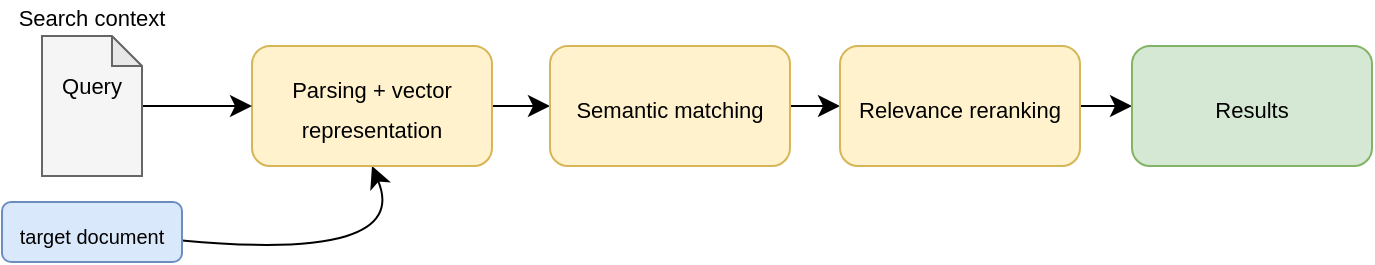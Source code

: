 <mxfile version="22.1.18" type="github">
  <diagram name="Page-1" id="WoFdZB5YE0Y4mFk0dADl">
    <mxGraphModel dx="1354" dy="668" grid="1" gridSize="10" guides="1" tooltips="1" connect="1" arrows="1" fold="1" page="0" pageScale="1" pageWidth="850" pageHeight="1100" math="0" shadow="0">
      <root>
        <mxCell id="0" />
        <mxCell id="1" parent="0" />
        <mxCell id="6i_sGHyIbV8gnbMxRWJd-10" style="edgeStyle=none;curved=1;rounded=0;orthogonalLoop=1;jettySize=auto;html=1;fontSize=12;startSize=8;endSize=8;entryX=0.5;entryY=1;entryDx=0;entryDy=0;" edge="1" parent="1" source="6i_sGHyIbV8gnbMxRWJd-1" target="6i_sGHyIbV8gnbMxRWJd-2">
          <mxGeometry relative="1" as="geometry">
            <mxPoint x="-50" y="130" as="targetPoint" />
            <Array as="points">
              <mxPoint x="20" y="190" />
            </Array>
          </mxGeometry>
        </mxCell>
        <mxCell id="6i_sGHyIbV8gnbMxRWJd-1" value="&lt;font style=&quot;font-size: 10px;&quot;&gt;target document&lt;/font&gt;" style="rounded=1;whiteSpace=wrap;html=1;fontSize=16;fillColor=#dae8fc;strokeColor=#6c8ebf;" vertex="1" parent="1">
          <mxGeometry x="-185" y="160" width="90" height="30" as="geometry" />
        </mxCell>
        <mxCell id="6i_sGHyIbV8gnbMxRWJd-13" style="edgeStyle=none;curved=1;rounded=0;orthogonalLoop=1;jettySize=auto;html=1;fontSize=12;startSize=8;endSize=8;" edge="1" parent="1" source="6i_sGHyIbV8gnbMxRWJd-2" target="6i_sGHyIbV8gnbMxRWJd-11">
          <mxGeometry relative="1" as="geometry" />
        </mxCell>
        <mxCell id="6i_sGHyIbV8gnbMxRWJd-2" value="&lt;font style=&quot;font-size: 11px;&quot;&gt;Parsing + vector representation&lt;/font&gt;" style="rounded=1;whiteSpace=wrap;html=1;fontSize=16;fillColor=#fff2cc;strokeColor=#d6b656;" vertex="1" parent="1">
          <mxGeometry x="-60" y="82" width="120" height="60" as="geometry" />
        </mxCell>
        <mxCell id="6i_sGHyIbV8gnbMxRWJd-9" style="edgeStyle=none;curved=1;rounded=0;orthogonalLoop=1;jettySize=auto;html=1;entryX=0;entryY=0.5;entryDx=0;entryDy=0;fontSize=12;startSize=8;endSize=8;" edge="1" parent="1" source="6i_sGHyIbV8gnbMxRWJd-4" target="6i_sGHyIbV8gnbMxRWJd-2">
          <mxGeometry relative="1" as="geometry" />
        </mxCell>
        <mxCell id="6i_sGHyIbV8gnbMxRWJd-4" value="" style="shape=note;whiteSpace=wrap;html=1;backgroundOutline=1;darkOpacity=0.05;fontSize=16;size=15;fillColor=#f5f5f5;fontColor=#333333;strokeColor=#666666;" vertex="1" parent="1">
          <mxGeometry x="-165" y="77" width="50" height="70" as="geometry" />
        </mxCell>
        <mxCell id="6i_sGHyIbV8gnbMxRWJd-5" value="Query" style="text;html=1;strokeColor=none;fillColor=none;align=center;verticalAlign=middle;whiteSpace=wrap;rounded=0;fontSize=11;" vertex="1" parent="1">
          <mxGeometry x="-170" y="87" width="60" height="30" as="geometry" />
        </mxCell>
        <mxCell id="6i_sGHyIbV8gnbMxRWJd-6" value="Search context" style="text;html=1;strokeColor=none;fillColor=none;align=center;verticalAlign=middle;whiteSpace=wrap;rounded=0;fontSize=11;" vertex="1" parent="1">
          <mxGeometry x="-180" y="59" width="80" height="17" as="geometry" />
        </mxCell>
        <mxCell id="6i_sGHyIbV8gnbMxRWJd-14" style="edgeStyle=none;curved=1;rounded=0;orthogonalLoop=1;jettySize=auto;html=1;fontSize=12;startSize=8;endSize=8;" edge="1" parent="1" source="6i_sGHyIbV8gnbMxRWJd-11" target="6i_sGHyIbV8gnbMxRWJd-12">
          <mxGeometry relative="1" as="geometry" />
        </mxCell>
        <mxCell id="6i_sGHyIbV8gnbMxRWJd-11" value="&lt;font style=&quot;font-size: 11px;&quot;&gt;Semantic matching&lt;/font&gt;" style="rounded=1;whiteSpace=wrap;html=1;fontSize=16;fillColor=#fff2cc;strokeColor=#d6b656;" vertex="1" parent="1">
          <mxGeometry x="89" y="82" width="120" height="60" as="geometry" />
        </mxCell>
        <mxCell id="6i_sGHyIbV8gnbMxRWJd-16" style="edgeStyle=none;curved=1;rounded=0;orthogonalLoop=1;jettySize=auto;html=1;entryX=0;entryY=0.5;entryDx=0;entryDy=0;fontSize=12;startSize=8;endSize=8;" edge="1" parent="1" source="6i_sGHyIbV8gnbMxRWJd-12" target="6i_sGHyIbV8gnbMxRWJd-15">
          <mxGeometry relative="1" as="geometry" />
        </mxCell>
        <mxCell id="6i_sGHyIbV8gnbMxRWJd-12" value="&lt;font style=&quot;font-size: 11px;&quot;&gt;Relevance reranking&lt;/font&gt;" style="rounded=1;whiteSpace=wrap;html=1;fontSize=16;fillColor=#fff2cc;strokeColor=#d6b656;" vertex="1" parent="1">
          <mxGeometry x="234" y="82" width="120" height="60" as="geometry" />
        </mxCell>
        <mxCell id="6i_sGHyIbV8gnbMxRWJd-15" value="&lt;font style=&quot;font-size: 11px;&quot;&gt;Results&lt;/font&gt;" style="rounded=1;whiteSpace=wrap;html=1;fontSize=16;fillColor=#d5e8d4;strokeColor=#82b366;" vertex="1" parent="1">
          <mxGeometry x="380" y="82" width="120" height="60" as="geometry" />
        </mxCell>
      </root>
    </mxGraphModel>
  </diagram>
</mxfile>
